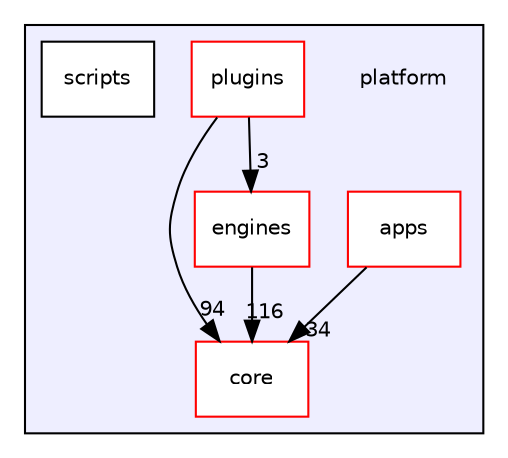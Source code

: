 digraph "platform" {
  compound=true
  node [ fontsize="10", fontname="Helvetica"];
  edge [ labelfontsize="10", labelfontname="Helvetica"];
  subgraph clusterdir_c5a52a81292cf9a5167198f4f346d6d9 {
    graph [ bgcolor="#eeeeff", pencolor="black", label="" URL="dir_c5a52a81292cf9a5167198f4f346d6d9.html"];
    dir_c5a52a81292cf9a5167198f4f346d6d9 [shape=plaintext label="platform"];
  dir_7e77723a0032dcc6b77b3a63612de3ca [shape=box label="apps" fillcolor="white" style="filled" color="red" URL="dir_7e77723a0032dcc6b77b3a63612de3ca.html"];
  dir_3066efc1f4040d52e90bf8a29ab3f16b [shape=box label="core" fillcolor="white" style="filled" color="red" URL="dir_3066efc1f4040d52e90bf8a29ab3f16b.html"];
  dir_4389f3d2beff546807b6b148625d2759 [shape=box label="engines" fillcolor="white" style="filled" color="red" URL="dir_4389f3d2beff546807b6b148625d2759.html"];
  dir_1d387e22b704c43dbb0ef2b3b77fabe1 [shape=box label="plugins" fillcolor="white" style="filled" color="red" URL="dir_1d387e22b704c43dbb0ef2b3b77fabe1.html"];
  dir_306cff0f6c747e930a39d4623befd3d7 [shape=box label="scripts" fillcolor="white" style="filled" URL="dir_306cff0f6c747e930a39d4623befd3d7.html"];
  }
  dir_1d387e22b704c43dbb0ef2b3b77fabe1->dir_3066efc1f4040d52e90bf8a29ab3f16b [headlabel="94", labeldistance=1.5 headhref="dir_000076_000065.html"];
  dir_1d387e22b704c43dbb0ef2b3b77fabe1->dir_4389f3d2beff546807b6b148625d2759 [headlabel="3", labeldistance=1.5 headhref="dir_000076_000073.html"];
  dir_7e77723a0032dcc6b77b3a63612de3ca->dir_3066efc1f4040d52e90bf8a29ab3f16b [headlabel="34", labeldistance=1.5 headhref="dir_000060_000065.html"];
  dir_4389f3d2beff546807b6b148625d2759->dir_3066efc1f4040d52e90bf8a29ab3f16b [headlabel="116", labeldistance=1.5 headhref="dir_000073_000065.html"];
}
